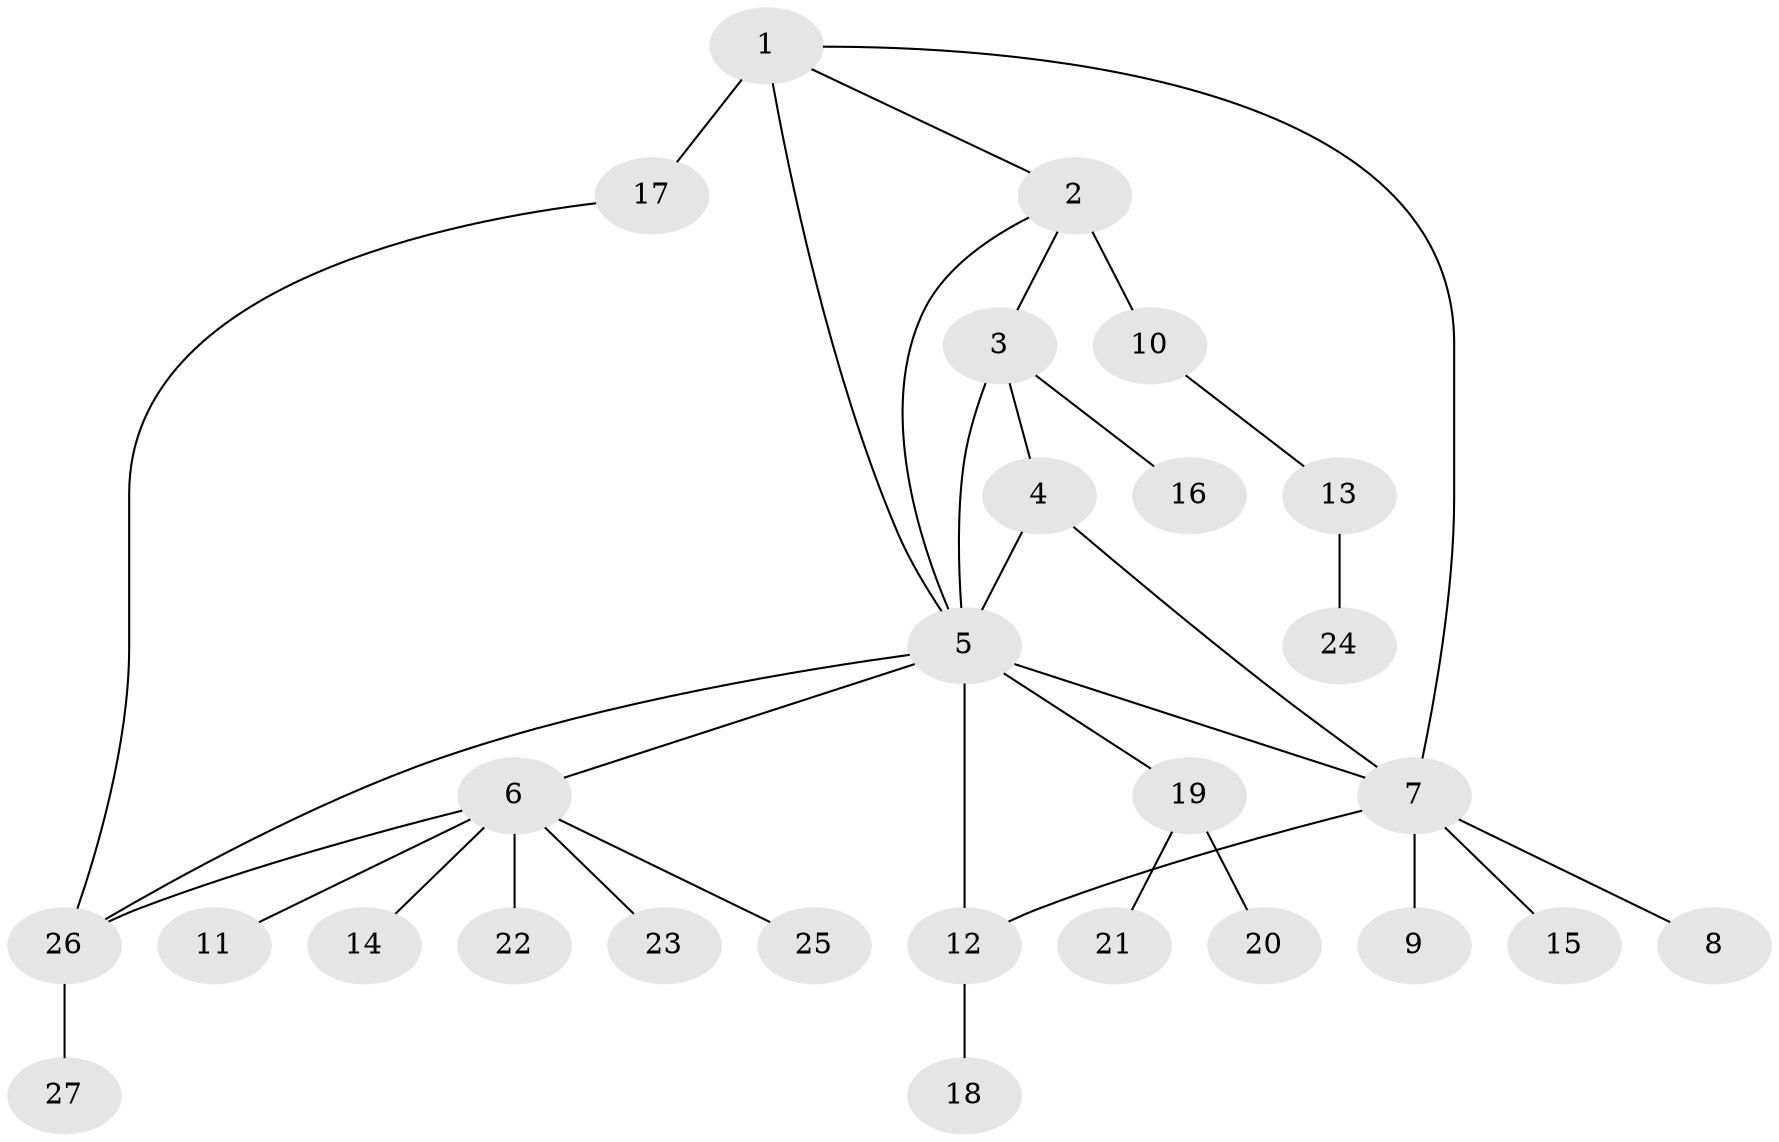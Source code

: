 // original degree distribution, {6: 0.038461538461538464, 7: 0.019230769230769232, 5: 0.09615384615384616, 8: 0.019230769230769232, 12: 0.019230769230769232, 2: 0.15384615384615385, 4: 0.038461538461538464, 1: 0.5961538461538461, 3: 0.019230769230769232}
// Generated by graph-tools (version 1.1) at 2025/37/03/09/25 02:37:32]
// undirected, 27 vertices, 34 edges
graph export_dot {
graph [start="1"]
  node [color=gray90,style=filled];
  1;
  2;
  3;
  4;
  5;
  6;
  7;
  8;
  9;
  10;
  11;
  12;
  13;
  14;
  15;
  16;
  17;
  18;
  19;
  20;
  21;
  22;
  23;
  24;
  25;
  26;
  27;
  1 -- 2 [weight=1.0];
  1 -- 5 [weight=1.0];
  1 -- 7 [weight=1.0];
  1 -- 17 [weight=2.0];
  2 -- 3 [weight=1.0];
  2 -- 5 [weight=1.0];
  2 -- 10 [weight=3.0];
  3 -- 4 [weight=1.0];
  3 -- 5 [weight=1.0];
  3 -- 16 [weight=1.0];
  4 -- 5 [weight=2.0];
  4 -- 7 [weight=1.0];
  5 -- 6 [weight=1.0];
  5 -- 7 [weight=2.0];
  5 -- 12 [weight=1.0];
  5 -- 19 [weight=1.0];
  5 -- 26 [weight=1.0];
  6 -- 11 [weight=1.0];
  6 -- 14 [weight=1.0];
  6 -- 22 [weight=1.0];
  6 -- 23 [weight=1.0];
  6 -- 25 [weight=1.0];
  6 -- 26 [weight=1.0];
  7 -- 8 [weight=1.0];
  7 -- 9 [weight=4.0];
  7 -- 12 [weight=1.0];
  7 -- 15 [weight=1.0];
  10 -- 13 [weight=1.0];
  12 -- 18 [weight=1.0];
  13 -- 24 [weight=1.0];
  17 -- 26 [weight=1.0];
  19 -- 20 [weight=2.0];
  19 -- 21 [weight=1.0];
  26 -- 27 [weight=1.0];
}
